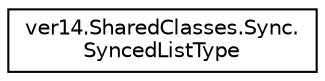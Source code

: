 digraph "Graphical Class Hierarchy"
{
 // LATEX_PDF_SIZE
  edge [fontname="Helvetica",fontsize="10",labelfontname="Helvetica",labelfontsize="10"];
  node [fontname="Helvetica",fontsize="10",shape=record];
  rankdir="LR";
  Node0 [label="ver14.SharedClasses.Sync.\lSyncedListType",height=0.2,width=0.4,color="black", fillcolor="white", style="filled",URL="$enumver14_1_1_shared_classes_1_1_sync_1_1_synced_list_type.html",tooltip=" "];
}
